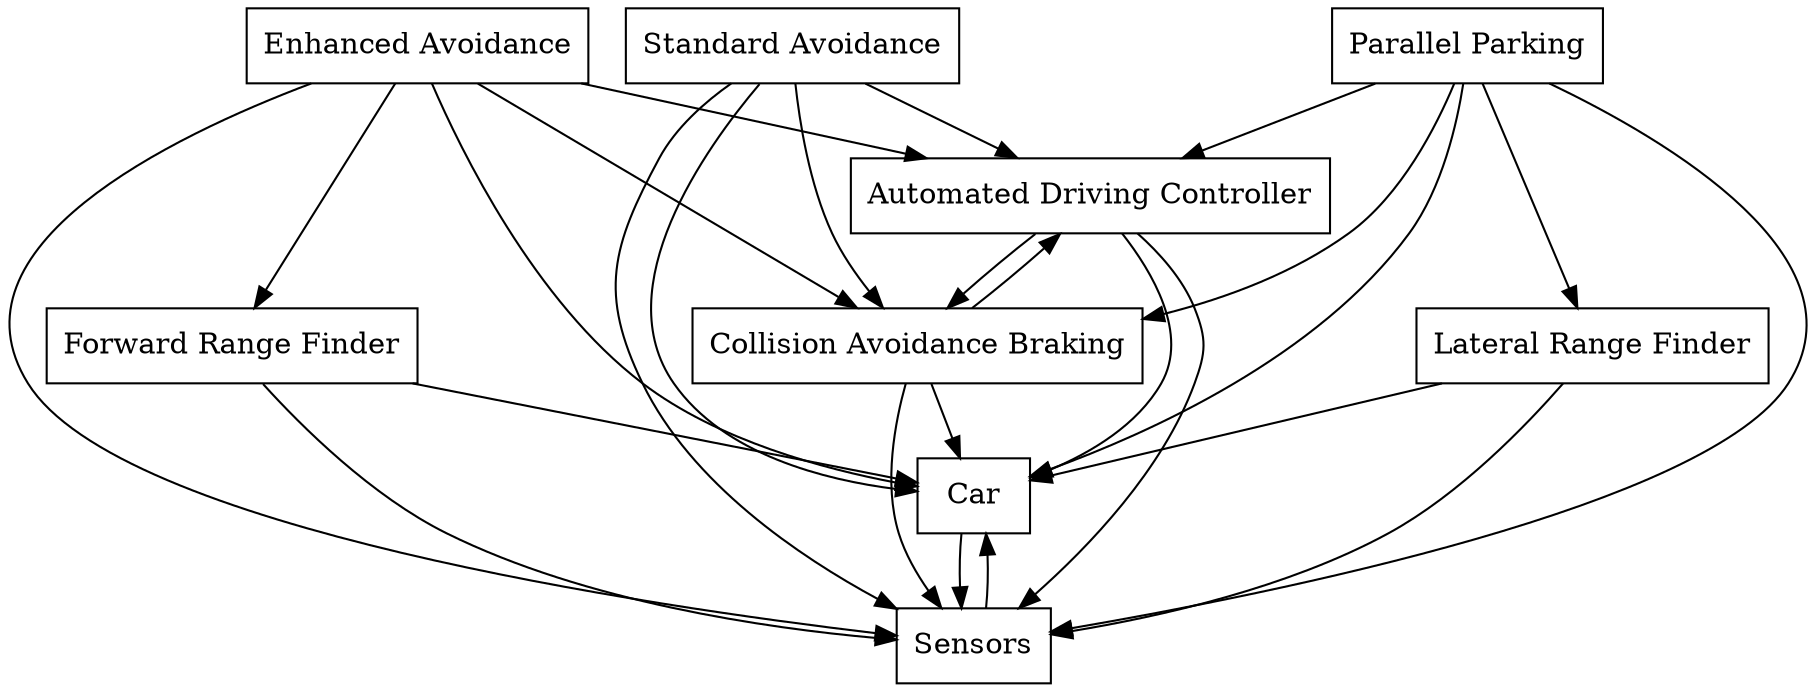 digraph{
graph [rankdir=TB];
node [shape=box];
edge [arrowhead=normal];
0[label="Car",]
1[label="Enhanced Avoidance",]
2[label="Sensors",]
3[label="Standard Avoidance",]
4[label="Lateral Range Finder",]
5[label="Automated Driving Controller",]
6[label="Parallel Parking",]
7[label="Forward Range Finder",]
8[label="Collision Avoidance Braking",]
0->2[label="",]
1->0[label="",]
1->2[label="",]
1->5[label="",]
1->7[label="",]
1->8[label="",]
2->0[label="",]
3->0[label="",]
3->2[label="",]
3->5[label="",]
3->8[label="",]
4->0[label="",]
4->2[label="",]
5->0[label="",]
5->2[label="",]
5->8[label="",]
6->0[label="",]
6->2[label="",]
6->4[label="",]
6->5[label="",]
6->8[label="",]
7->0[label="",]
7->2[label="",]
8->0[label="",]
8->2[label="",]
8->5[label="",]
}
